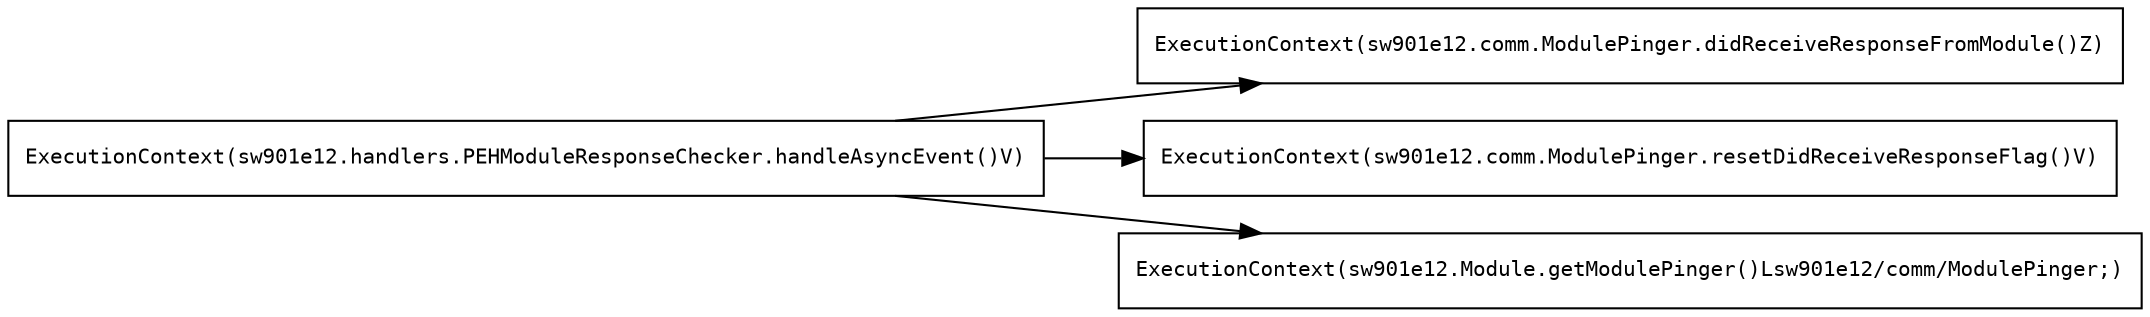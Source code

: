 digraph cfg
{
graph [rankdir=LR];
0 [label="ExecutionContext(sw901e12.handlers.PEHModuleResponseChecker.handleAsyncEvent()V)",shape=box,fontname=Courier,fontsize=10];
1 [label="ExecutionContext(sw901e12.comm.ModulePinger.didReceiveResponseFromModule()Z)",shape=box,fontname=Courier,fontsize=10];
2 [label="ExecutionContext(sw901e12.comm.ModulePinger.resetDidReceiveResponseFlag()V)",shape=box,fontname=Courier,fontsize=10];
3 [label="ExecutionContext(sw901e12.Module.getModulePinger()Lsw901e12/comm/ModulePinger;)",shape=box,fontname=Courier,fontsize=10];
0 -> 1[fontname=Courier,fontsize=10];
0 -> 2[fontname=Courier,fontsize=10];
0 -> 3[fontname=Courier,fontsize=10];
}

